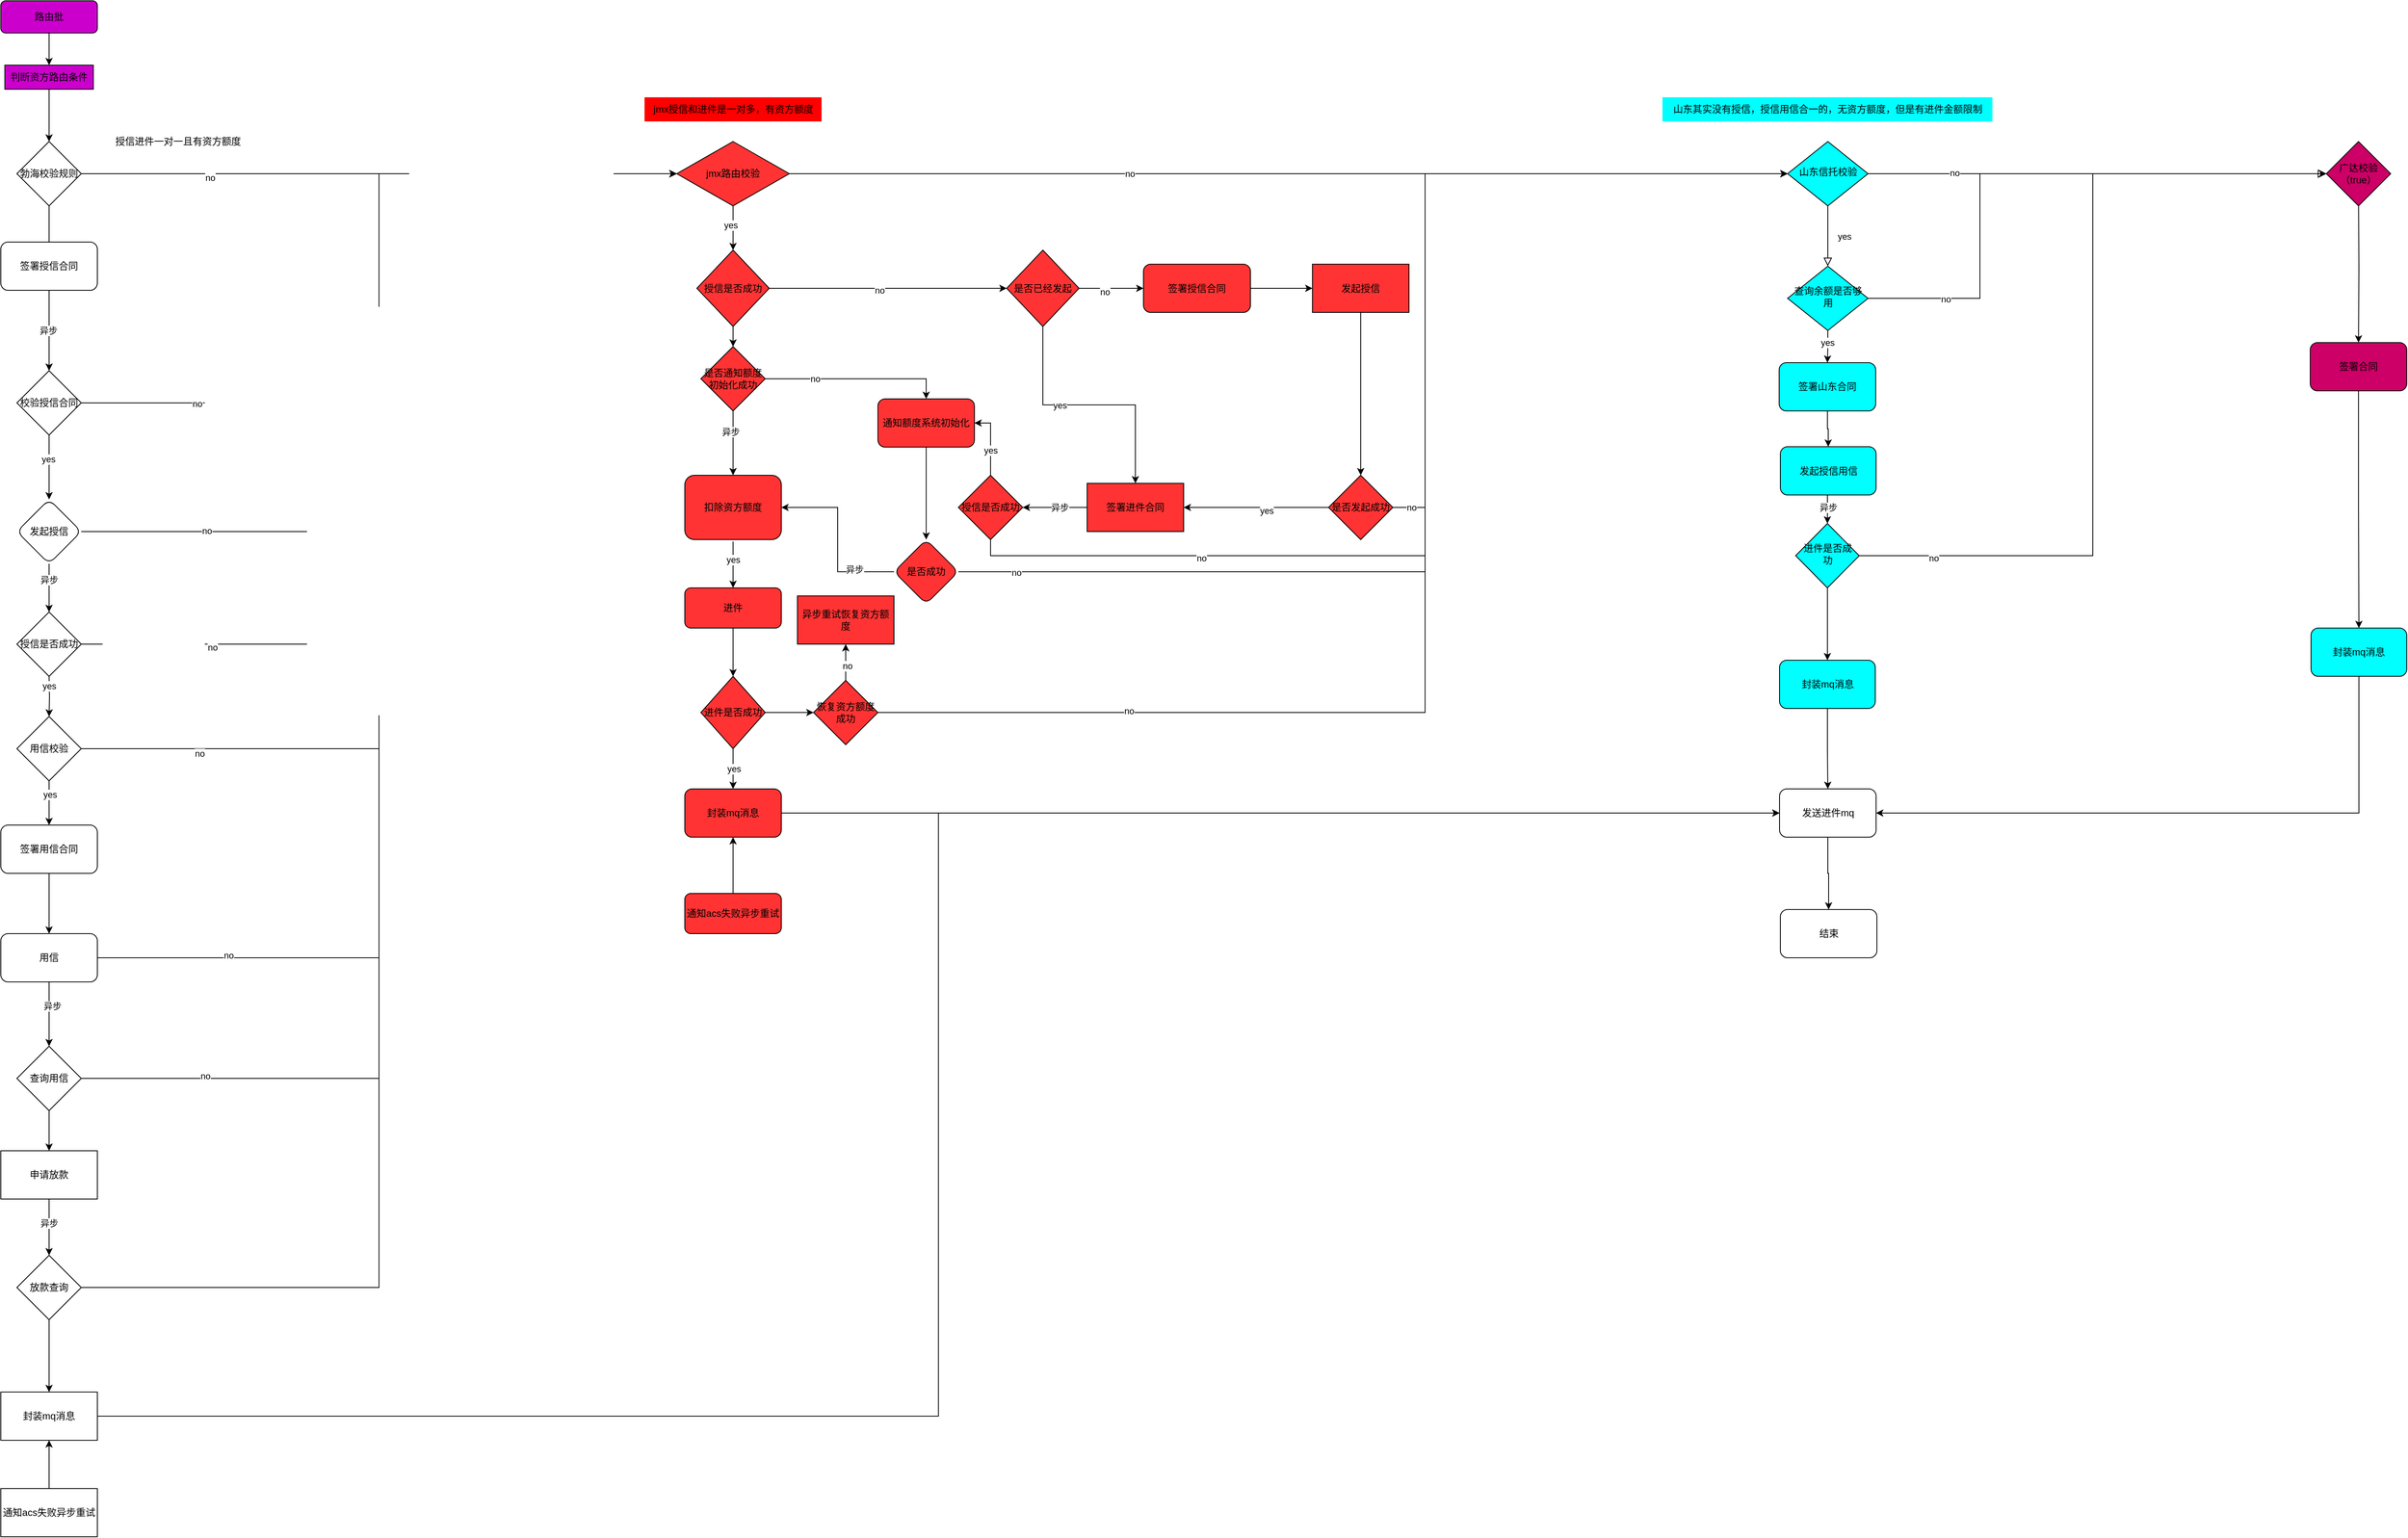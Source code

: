 <mxfile version="21.0.8" type="github">
  <diagram id="C5RBs43oDa-KdzZeNtuy" name="Page-1">
    <mxGraphModel dx="3212" dy="1540" grid="1" gridSize="10" guides="1" tooltips="1" connect="1" arrows="1" fold="1" page="1" pageScale="1" pageWidth="827" pageHeight="1169" math="0" shadow="0">
      <root>
        <mxCell id="WIyWlLk6GJQsqaUBKTNV-0" />
        <mxCell id="WIyWlLk6GJQsqaUBKTNV-1" parent="WIyWlLk6GJQsqaUBKTNV-0" />
        <mxCell id="Cl9uFhlnmRY3DiOQatS9-11" value="" style="edgeStyle=orthogonalEdgeStyle;rounded=0;orthogonalLoop=1;jettySize=auto;html=1;fillColor=#CC00CC;" edge="1" parent="WIyWlLk6GJQsqaUBKTNV-1" source="WIyWlLk6GJQsqaUBKTNV-3" target="Cl9uFhlnmRY3DiOQatS9-7">
          <mxGeometry relative="1" as="geometry" />
        </mxCell>
        <mxCell id="WIyWlLk6GJQsqaUBKTNV-3" value="路由批" style="rounded=1;whiteSpace=wrap;html=1;fontSize=12;glass=0;strokeWidth=1;shadow=0;fillColor=#CC00CC;" parent="WIyWlLk6GJQsqaUBKTNV-1" vertex="1">
          <mxGeometry x="-690" y="30" width="120" height="40" as="geometry" />
        </mxCell>
        <mxCell id="WIyWlLk6GJQsqaUBKTNV-4" value="yes" style="rounded=0;html=1;jettySize=auto;orthogonalLoop=1;fontSize=11;endArrow=block;endFill=0;endSize=8;strokeWidth=1;shadow=0;labelBackgroundColor=none;edgeStyle=orthogonalEdgeStyle;fillColor=#00FFFF;" parent="WIyWlLk6GJQsqaUBKTNV-1" source="WIyWlLk6GJQsqaUBKTNV-6" target="WIyWlLk6GJQsqaUBKTNV-10" edge="1">
          <mxGeometry y="20" relative="1" as="geometry">
            <mxPoint as="offset" />
          </mxGeometry>
        </mxCell>
        <mxCell id="WIyWlLk6GJQsqaUBKTNV-5" value="" style="edgeStyle=orthogonalEdgeStyle;rounded=0;html=1;jettySize=auto;orthogonalLoop=1;fontSize=11;endArrow=block;endFill=0;endSize=8;strokeWidth=1;shadow=0;labelBackgroundColor=none;entryX=0;entryY=0.5;entryDx=0;entryDy=0;" parent="WIyWlLk6GJQsqaUBKTNV-1" source="WIyWlLk6GJQsqaUBKTNV-6" target="Cl9uFhlnmRY3DiOQatS9-88" edge="1">
          <mxGeometry x="0.004" y="10" relative="1" as="geometry">
            <mxPoint as="offset" />
            <mxPoint x="1899.5" y="245" as="targetPoint" />
          </mxGeometry>
        </mxCell>
        <mxCell id="Cl9uFhlnmRY3DiOQatS9-93" value="no" style="edgeLabel;html=1;align=center;verticalAlign=middle;resizable=0;points=[];fillColor=#00FFFF;" vertex="1" connectable="0" parent="WIyWlLk6GJQsqaUBKTNV-5">
          <mxGeometry x="-0.623" y="2" relative="1" as="geometry">
            <mxPoint y="1" as="offset" />
          </mxGeometry>
        </mxCell>
        <mxCell id="WIyWlLk6GJQsqaUBKTNV-6" value="山东信托校验" style="rhombus;whiteSpace=wrap;html=1;shadow=0;fontFamily=Helvetica;fontSize=12;align=center;strokeWidth=1;spacing=6;spacingTop=-4;fillColor=#00FFFF;" parent="WIyWlLk6GJQsqaUBKTNV-1" vertex="1">
          <mxGeometry x="1530.5" y="205" width="100" height="80" as="geometry" />
        </mxCell>
        <mxCell id="Cl9uFhlnmRY3DiOQatS9-2" value="" style="edgeStyle=orthogonalEdgeStyle;rounded=0;orthogonalLoop=1;jettySize=auto;html=1;fillColor=#CC0066;" edge="1" parent="WIyWlLk6GJQsqaUBKTNV-1" target="Cl9uFhlnmRY3DiOQatS9-1">
          <mxGeometry relative="1" as="geometry">
            <mxPoint x="2240" y="270" as="sourcePoint" />
          </mxGeometry>
        </mxCell>
        <mxCell id="Cl9uFhlnmRY3DiOQatS9-44" value="" style="edgeStyle=orthogonalEdgeStyle;rounded=0;orthogonalLoop=1;jettySize=auto;html=1;entryX=0.5;entryY=0;entryDx=0;entryDy=0;fillColor=#00FFFF;" edge="1" parent="WIyWlLk6GJQsqaUBKTNV-1" source="WIyWlLk6GJQsqaUBKTNV-10" target="Cl9uFhlnmRY3DiOQatS9-94">
          <mxGeometry relative="1" as="geometry">
            <mxPoint x="1580.5" y="470" as="targetPoint" />
          </mxGeometry>
        </mxCell>
        <mxCell id="Cl9uFhlnmRY3DiOQatS9-45" value="yes" style="edgeLabel;html=1;align=center;verticalAlign=middle;resizable=0;points=[];fillColor=#00FFFF;" vertex="1" connectable="0" parent="Cl9uFhlnmRY3DiOQatS9-44">
          <mxGeometry x="-0.25" y="-1" relative="1" as="geometry">
            <mxPoint as="offset" />
          </mxGeometry>
        </mxCell>
        <mxCell id="Cl9uFhlnmRY3DiOQatS9-89" style="edgeStyle=orthogonalEdgeStyle;rounded=0;orthogonalLoop=1;jettySize=auto;html=1;exitX=1;exitY=0.5;exitDx=0;exitDy=0;entryX=0;entryY=0.5;entryDx=0;entryDy=0;" edge="1" parent="WIyWlLk6GJQsqaUBKTNV-1" source="WIyWlLk6GJQsqaUBKTNV-10" target="Cl9uFhlnmRY3DiOQatS9-88">
          <mxGeometry relative="1" as="geometry">
            <Array as="points">
              <mxPoint x="1769.5" y="400" />
              <mxPoint x="1769.5" y="245" />
            </Array>
          </mxGeometry>
        </mxCell>
        <mxCell id="Cl9uFhlnmRY3DiOQatS9-90" value="no" style="edgeLabel;html=1;align=center;verticalAlign=middle;resizable=0;points=[];fillColor=#00FFFF;" vertex="1" connectable="0" parent="Cl9uFhlnmRY3DiOQatS9-89">
          <mxGeometry x="-0.737" relative="1" as="geometry">
            <mxPoint x="1" y="1" as="offset" />
          </mxGeometry>
        </mxCell>
        <mxCell id="WIyWlLk6GJQsqaUBKTNV-10" value="查询余额是否够用" style="rhombus;whiteSpace=wrap;html=1;shadow=0;fontFamily=Helvetica;fontSize=12;align=center;strokeWidth=1;spacing=6;spacingTop=-4;fillColor=#00FFFF;" parent="WIyWlLk6GJQsqaUBKTNV-1" vertex="1">
          <mxGeometry x="1530.5" y="360" width="100" height="80" as="geometry" />
        </mxCell>
        <mxCell id="Cl9uFhlnmRY3DiOQatS9-161" style="edgeStyle=orthogonalEdgeStyle;rounded=0;orthogonalLoop=1;jettySize=auto;html=1;exitX=0.5;exitY=1;exitDx=0;exitDy=0;entryX=0.5;entryY=0;entryDx=0;entryDy=0;" edge="1" parent="WIyWlLk6GJQsqaUBKTNV-1" source="Cl9uFhlnmRY3DiOQatS9-1" target="Cl9uFhlnmRY3DiOQatS9-229">
          <mxGeometry relative="1" as="geometry">
            <mxPoint x="2240" y="810" as="targetPoint" />
          </mxGeometry>
        </mxCell>
        <mxCell id="Cl9uFhlnmRY3DiOQatS9-1" value="签署合同" style="whiteSpace=wrap;html=1;rounded=1;glass=0;strokeWidth=1;shadow=0;fillColor=#CC0066;" vertex="1" parent="WIyWlLk6GJQsqaUBKTNV-1">
          <mxGeometry x="2180" y="455" width="120" height="60" as="geometry" />
        </mxCell>
        <mxCell id="Cl9uFhlnmRY3DiOQatS9-87" value="" style="edgeStyle=orthogonalEdgeStyle;rounded=0;orthogonalLoop=1;jettySize=auto;html=1;" edge="1" parent="WIyWlLk6GJQsqaUBKTNV-1" source="Cl9uFhlnmRY3DiOQatS9-3" target="Cl9uFhlnmRY3DiOQatS9-86">
          <mxGeometry relative="1" as="geometry" />
        </mxCell>
        <mxCell id="Cl9uFhlnmRY3DiOQatS9-3" value="发送进件mq" style="whiteSpace=wrap;html=1;rounded=1;glass=0;strokeWidth=1;shadow=0;" vertex="1" parent="WIyWlLk6GJQsqaUBKTNV-1">
          <mxGeometry x="1520.5" y="1010" width="120" height="60" as="geometry" />
        </mxCell>
        <mxCell id="Cl9uFhlnmRY3DiOQatS9-164" style="edgeStyle=orthogonalEdgeStyle;rounded=0;orthogonalLoop=1;jettySize=auto;html=1;exitX=0.5;exitY=1;exitDx=0;exitDy=0;" edge="1" parent="WIyWlLk6GJQsqaUBKTNV-1" source="Cl9uFhlnmRY3DiOQatS9-7" target="Cl9uFhlnmRY3DiOQatS9-165">
          <mxGeometry relative="1" as="geometry">
            <mxPoint x="-629.947" y="210" as="targetPoint" />
          </mxGeometry>
        </mxCell>
        <mxCell id="Cl9uFhlnmRY3DiOQatS9-7" value="判断资方路由条件" style="rounded=0;whiteSpace=wrap;html=1;fillColor=#CC00CC;" vertex="1" parent="WIyWlLk6GJQsqaUBKTNV-1">
          <mxGeometry x="-685" y="110" width="110" height="30" as="geometry" />
        </mxCell>
        <mxCell id="Cl9uFhlnmRY3DiOQatS9-15" value="" style="edgeStyle=orthogonalEdgeStyle;rounded=0;orthogonalLoop=1;jettySize=auto;html=1;entryX=0.5;entryY=0;entryDx=0;entryDy=0;fillColor=#FF3333;" edge="1" parent="WIyWlLk6GJQsqaUBKTNV-1" source="Cl9uFhlnmRY3DiOQatS9-12" target="Cl9uFhlnmRY3DiOQatS9-14">
          <mxGeometry relative="1" as="geometry">
            <mxPoint x="220" y="340" as="targetPoint" />
          </mxGeometry>
        </mxCell>
        <mxCell id="Cl9uFhlnmRY3DiOQatS9-16" value="yes" style="edgeLabel;html=1;align=center;verticalAlign=middle;resizable=0;points=[];fillColor=#FF3333;" vertex="1" connectable="0" parent="Cl9uFhlnmRY3DiOQatS9-15">
          <mxGeometry x="-0.15" y="-3" relative="1" as="geometry">
            <mxPoint as="offset" />
          </mxGeometry>
        </mxCell>
        <mxCell id="Cl9uFhlnmRY3DiOQatS9-38" style="edgeStyle=orthogonalEdgeStyle;rounded=0;orthogonalLoop=1;jettySize=auto;html=1;exitX=1;exitY=0.5;exitDx=0;exitDy=0;entryX=0;entryY=0.5;entryDx=0;entryDy=0;" edge="1" parent="WIyWlLk6GJQsqaUBKTNV-1" source="Cl9uFhlnmRY3DiOQatS9-12" target="WIyWlLk6GJQsqaUBKTNV-6">
          <mxGeometry relative="1" as="geometry" />
        </mxCell>
        <mxCell id="Cl9uFhlnmRY3DiOQatS9-39" value="no" style="edgeLabel;html=1;align=center;verticalAlign=middle;resizable=0;points=[];fillColor=#FF3333;" vertex="1" connectable="0" parent="Cl9uFhlnmRY3DiOQatS9-38">
          <mxGeometry x="-0.318" y="1" relative="1" as="geometry">
            <mxPoint y="1" as="offset" />
          </mxGeometry>
        </mxCell>
        <mxCell id="Cl9uFhlnmRY3DiOQatS9-12" value="jmx路由校验" style="rhombus;whiteSpace=wrap;html=1;rounded=0;fillColor=#FF3333;" vertex="1" parent="WIyWlLk6GJQsqaUBKTNV-1">
          <mxGeometry x="150" y="205" width="140" height="80" as="geometry" />
        </mxCell>
        <mxCell id="Cl9uFhlnmRY3DiOQatS9-22" value="" style="edgeStyle=orthogonalEdgeStyle;rounded=0;orthogonalLoop=1;jettySize=auto;html=1;fillColor=#FF3333;" edge="1" parent="WIyWlLk6GJQsqaUBKTNV-1" source="Cl9uFhlnmRY3DiOQatS9-14" target="Cl9uFhlnmRY3DiOQatS9-21">
          <mxGeometry relative="1" as="geometry" />
        </mxCell>
        <mxCell id="Cl9uFhlnmRY3DiOQatS9-23" value="no" style="edgeLabel;html=1;align=center;verticalAlign=middle;resizable=0;points=[];fillColor=#FF3333;" vertex="1" connectable="0" parent="Cl9uFhlnmRY3DiOQatS9-22">
          <mxGeometry x="-0.075" y="-2" relative="1" as="geometry">
            <mxPoint as="offset" />
          </mxGeometry>
        </mxCell>
        <mxCell id="Cl9uFhlnmRY3DiOQatS9-133" value="" style="edgeStyle=orthogonalEdgeStyle;rounded=0;orthogonalLoop=1;jettySize=auto;html=1;fillColor=#FF3333;" edge="1" parent="WIyWlLk6GJQsqaUBKTNV-1" source="Cl9uFhlnmRY3DiOQatS9-14" target="Cl9uFhlnmRY3DiOQatS9-132">
          <mxGeometry relative="1" as="geometry" />
        </mxCell>
        <mxCell id="Cl9uFhlnmRY3DiOQatS9-14" value="授信是否成功" style="rhombus;whiteSpace=wrap;html=1;rounded=0;fillColor=#FF3333;" vertex="1" parent="WIyWlLk6GJQsqaUBKTNV-1">
          <mxGeometry x="175" y="340" width="90" height="95" as="geometry" />
        </mxCell>
        <mxCell id="Cl9uFhlnmRY3DiOQatS9-31" value="" style="edgeStyle=orthogonalEdgeStyle;rounded=0;orthogonalLoop=1;jettySize=auto;html=1;fillColor=#FF3333;" edge="1" parent="WIyWlLk6GJQsqaUBKTNV-1">
          <mxGeometry relative="1" as="geometry">
            <mxPoint x="220" y="702.5" as="sourcePoint" />
            <mxPoint x="220" y="760" as="targetPoint" />
          </mxGeometry>
        </mxCell>
        <mxCell id="Cl9uFhlnmRY3DiOQatS9-98" value="yes" style="edgeLabel;html=1;align=center;verticalAlign=middle;resizable=0;points=[];fillColor=#FF3333;" vertex="1" connectable="0" parent="Cl9uFhlnmRY3DiOQatS9-31">
          <mxGeometry x="-0.252" relative="1" as="geometry">
            <mxPoint y="1" as="offset" />
          </mxGeometry>
        </mxCell>
        <mxCell id="Cl9uFhlnmRY3DiOQatS9-52" value="" style="edgeStyle=orthogonalEdgeStyle;rounded=0;orthogonalLoop=1;jettySize=auto;html=1;fillColor=#FF3333;" edge="1" parent="WIyWlLk6GJQsqaUBKTNV-1" source="Cl9uFhlnmRY3DiOQatS9-21" target="Cl9uFhlnmRY3DiOQatS9-153">
          <mxGeometry relative="1" as="geometry">
            <mxPoint x="780" y="388" as="targetPoint" />
          </mxGeometry>
        </mxCell>
        <mxCell id="Cl9uFhlnmRY3DiOQatS9-73" value="no" style="edgeLabel;html=1;align=center;verticalAlign=middle;resizable=0;points=[];fillColor=#FF3333;" vertex="1" connectable="0" parent="Cl9uFhlnmRY3DiOQatS9-52">
          <mxGeometry x="-0.235" y="-4" relative="1" as="geometry">
            <mxPoint x="1" as="offset" />
          </mxGeometry>
        </mxCell>
        <mxCell id="Cl9uFhlnmRY3DiOQatS9-147" style="edgeStyle=orthogonalEdgeStyle;rounded=0;orthogonalLoop=1;jettySize=auto;html=1;exitX=0.5;exitY=1;exitDx=0;exitDy=0;entryX=0.5;entryY=0;entryDx=0;entryDy=0;fillColor=#FF3333;" edge="1" parent="WIyWlLk6GJQsqaUBKTNV-1" source="Cl9uFhlnmRY3DiOQatS9-21" target="Cl9uFhlnmRY3DiOQatS9-66">
          <mxGeometry relative="1" as="geometry">
            <mxPoint x="720.353" y="620" as="targetPoint" />
          </mxGeometry>
        </mxCell>
        <mxCell id="Cl9uFhlnmRY3DiOQatS9-148" value="yes" style="edgeLabel;html=1;align=center;verticalAlign=middle;resizable=0;points=[];fillColor=#FF3333;" vertex="1" connectable="0" parent="Cl9uFhlnmRY3DiOQatS9-147">
          <mxGeometry x="-0.24" relative="1" as="geometry">
            <mxPoint as="offset" />
          </mxGeometry>
        </mxCell>
        <mxCell id="Cl9uFhlnmRY3DiOQatS9-21" value="是否已经发起" style="rhombus;whiteSpace=wrap;html=1;rounded=0;fillColor=#FF3333;" vertex="1" parent="WIyWlLk6GJQsqaUBKTNV-1">
          <mxGeometry x="560" y="340" width="90" height="95" as="geometry" />
        </mxCell>
        <mxCell id="Cl9uFhlnmRY3DiOQatS9-35" value="" style="edgeStyle=orthogonalEdgeStyle;rounded=0;orthogonalLoop=1;jettySize=auto;html=1;exitX=0.5;exitY=1;exitDx=0;exitDy=0;" edge="1" parent="WIyWlLk6GJQsqaUBKTNV-1" source="Cl9uFhlnmRY3DiOQatS9-30" target="Cl9uFhlnmRY3DiOQatS9-222">
          <mxGeometry relative="1" as="geometry">
            <mxPoint x="220" y="1060" as="targetPoint" />
            <Array as="points">
              <mxPoint x="220" y="1040" />
            </Array>
          </mxGeometry>
        </mxCell>
        <mxCell id="Cl9uFhlnmRY3DiOQatS9-36" value="yes" style="edgeLabel;html=1;align=center;verticalAlign=middle;resizable=0;points=[];fillColor=#FF3333;" vertex="1" connectable="0" parent="Cl9uFhlnmRY3DiOQatS9-35">
          <mxGeometry x="-0.025" y="1" relative="1" as="geometry">
            <mxPoint as="offset" />
          </mxGeometry>
        </mxCell>
        <mxCell id="Cl9uFhlnmRY3DiOQatS9-41" value="" style="edgeStyle=orthogonalEdgeStyle;rounded=0;orthogonalLoop=1;jettySize=auto;html=1;entryX=0;entryY=0.5;entryDx=0;entryDy=0;exitX=1;exitY=0.5;exitDx=0;exitDy=0;" edge="1" parent="WIyWlLk6GJQsqaUBKTNV-1" source="Cl9uFhlnmRY3DiOQatS9-103" target="WIyWlLk6GJQsqaUBKTNV-6">
          <mxGeometry relative="1" as="geometry">
            <mxPoint x="630" y="920" as="sourcePoint" />
            <mxPoint x="630" y="480" as="targetPoint" />
            <Array as="points">
              <mxPoint x="1080" y="915" />
              <mxPoint x="1080" y="245" />
            </Array>
          </mxGeometry>
        </mxCell>
        <mxCell id="Cl9uFhlnmRY3DiOQatS9-179" value="no" style="edgeLabel;html=1;align=center;verticalAlign=middle;resizable=0;points=[];" vertex="1" connectable="0" parent="Cl9uFhlnmRY3DiOQatS9-41">
          <mxGeometry x="-0.654" y="2" relative="1" as="geometry">
            <mxPoint as="offset" />
          </mxGeometry>
        </mxCell>
        <mxCell id="Cl9uFhlnmRY3DiOQatS9-102" value="" style="edgeStyle=orthogonalEdgeStyle;rounded=0;orthogonalLoop=1;jettySize=auto;html=1;entryX=0;entryY=0.5;entryDx=0;entryDy=0;fillColor=#FF3333;" edge="1" parent="WIyWlLk6GJQsqaUBKTNV-1" source="Cl9uFhlnmRY3DiOQatS9-30" target="Cl9uFhlnmRY3DiOQatS9-103">
          <mxGeometry relative="1" as="geometry">
            <mxPoint x="320" y="915" as="targetPoint" />
          </mxGeometry>
        </mxCell>
        <mxCell id="Cl9uFhlnmRY3DiOQatS9-30" value="进件是否成功" style="rhombus;whiteSpace=wrap;html=1;rounded=0;fillColor=#FF3333;" vertex="1" parent="WIyWlLk6GJQsqaUBKTNV-1">
          <mxGeometry x="180" y="870" width="80" height="90" as="geometry" />
        </mxCell>
        <mxCell id="Cl9uFhlnmRY3DiOQatS9-33" value="扣除资方额度" style="rounded=1;whiteSpace=wrap;html=1;fillColor=#FF3333;" vertex="1" parent="WIyWlLk6GJQsqaUBKTNV-1">
          <mxGeometry x="160" y="620" width="120" height="80" as="geometry" />
        </mxCell>
        <mxCell id="Cl9uFhlnmRY3DiOQatS9-47" value="" style="edgeStyle=orthogonalEdgeStyle;rounded=0;orthogonalLoop=1;jettySize=auto;html=1;fillColor=#00FFFF;" edge="1" parent="WIyWlLk6GJQsqaUBKTNV-1" target="Cl9uFhlnmRY3DiOQatS9-46">
          <mxGeometry relative="1" as="geometry">
            <mxPoint x="1580.5" y="600" as="sourcePoint" />
          </mxGeometry>
        </mxCell>
        <mxCell id="Cl9uFhlnmRY3DiOQatS9-48" value="异步" style="edgeLabel;html=1;align=center;verticalAlign=middle;resizable=0;points=[];fillColor=#00FFFF;" vertex="1" connectable="0" parent="Cl9uFhlnmRY3DiOQatS9-47">
          <mxGeometry x="-0.537" relative="1" as="geometry">
            <mxPoint y="41" as="offset" />
          </mxGeometry>
        </mxCell>
        <mxCell id="Cl9uFhlnmRY3DiOQatS9-91" style="edgeStyle=orthogonalEdgeStyle;rounded=0;orthogonalLoop=1;jettySize=auto;html=1;exitX=1;exitY=0.5;exitDx=0;exitDy=0;entryX=0;entryY=0.5;entryDx=0;entryDy=0;" edge="1" parent="WIyWlLk6GJQsqaUBKTNV-1" source="Cl9uFhlnmRY3DiOQatS9-46" target="Cl9uFhlnmRY3DiOQatS9-88">
          <mxGeometry relative="1" as="geometry" />
        </mxCell>
        <mxCell id="Cl9uFhlnmRY3DiOQatS9-92" value="no" style="edgeLabel;html=1;align=center;verticalAlign=middle;resizable=0;points=[];fillColor=#00FFFF;" vertex="1" connectable="0" parent="Cl9uFhlnmRY3DiOQatS9-91">
          <mxGeometry x="-0.828" y="-2" relative="1" as="geometry">
            <mxPoint x="1" y="1" as="offset" />
          </mxGeometry>
        </mxCell>
        <mxCell id="Cl9uFhlnmRY3DiOQatS9-227" style="edgeStyle=orthogonalEdgeStyle;rounded=0;orthogonalLoop=1;jettySize=auto;html=1;exitX=0.5;exitY=1;exitDx=0;exitDy=0;entryX=0.5;entryY=0;entryDx=0;entryDy=0;" edge="1" parent="WIyWlLk6GJQsqaUBKTNV-1" source="Cl9uFhlnmRY3DiOQatS9-46" target="Cl9uFhlnmRY3DiOQatS9-225">
          <mxGeometry relative="1" as="geometry" />
        </mxCell>
        <mxCell id="Cl9uFhlnmRY3DiOQatS9-46" value="进件是否成功" style="rhombus;whiteSpace=wrap;html=1;shadow=0;strokeWidth=1;spacing=6;spacingTop=-4;fillColor=#00FFFF;" vertex="1" parent="WIyWlLk6GJQsqaUBKTNV-1">
          <mxGeometry x="1540.5" y="680" width="79" height="80" as="geometry" />
        </mxCell>
        <mxCell id="Cl9uFhlnmRY3DiOQatS9-49" value="发起授信用信" style="rounded=1;whiteSpace=wrap;html=1;fillColor=#00FFFF;" vertex="1" parent="WIyWlLk6GJQsqaUBKTNV-1">
          <mxGeometry x="1521.5" y="584.5" width="119" height="60" as="geometry" />
        </mxCell>
        <mxCell id="Cl9uFhlnmRY3DiOQatS9-54" value="" style="edgeStyle=orthogonalEdgeStyle;rounded=0;orthogonalLoop=1;jettySize=auto;html=1;entryX=0.5;entryY=0;entryDx=0;entryDy=0;fillColor=#FF3333;" edge="1" parent="WIyWlLk6GJQsqaUBKTNV-1" source="Cl9uFhlnmRY3DiOQatS9-51" target="Cl9uFhlnmRY3DiOQatS9-53">
          <mxGeometry relative="1" as="geometry">
            <mxPoint x="940" y="500" as="targetPoint" />
          </mxGeometry>
        </mxCell>
        <mxCell id="Cl9uFhlnmRY3DiOQatS9-51" value="发起授信" style="whiteSpace=wrap;html=1;rounded=0;fillColor=#FF3333;" vertex="1" parent="WIyWlLk6GJQsqaUBKTNV-1">
          <mxGeometry x="940" y="357.5" width="120" height="60" as="geometry" />
        </mxCell>
        <mxCell id="Cl9uFhlnmRY3DiOQatS9-60" value="" style="edgeStyle=orthogonalEdgeStyle;rounded=0;orthogonalLoop=1;jettySize=auto;html=1;entryX=0;entryY=0.5;entryDx=0;entryDy=0;exitX=1;exitY=0.5;exitDx=0;exitDy=0;" edge="1" parent="WIyWlLk6GJQsqaUBKTNV-1" source="Cl9uFhlnmRY3DiOQatS9-53" target="WIyWlLk6GJQsqaUBKTNV-6">
          <mxGeometry relative="1" as="geometry">
            <mxPoint x="680" y="627.5" as="targetPoint" />
            <Array as="points">
              <mxPoint x="1080" y="660" />
              <mxPoint x="1080" y="245" />
            </Array>
          </mxGeometry>
        </mxCell>
        <mxCell id="Cl9uFhlnmRY3DiOQatS9-181" value="no" style="edgeLabel;html=1;align=center;verticalAlign=middle;resizable=0;points=[];" vertex="1" connectable="0" parent="Cl9uFhlnmRY3DiOQatS9-60">
          <mxGeometry x="-0.95" relative="1" as="geometry">
            <mxPoint as="offset" />
          </mxGeometry>
        </mxCell>
        <mxCell id="Cl9uFhlnmRY3DiOQatS9-53" value="是否发起成功" style="rhombus;whiteSpace=wrap;html=1;rounded=0;fillColor=#FF3333;" vertex="1" parent="WIyWlLk6GJQsqaUBKTNV-1">
          <mxGeometry x="960" y="620" width="80" height="80" as="geometry" />
        </mxCell>
        <mxCell id="Cl9uFhlnmRY3DiOQatS9-70" value="" style="edgeStyle=orthogonalEdgeStyle;rounded=0;orthogonalLoop=1;jettySize=auto;html=1;entryX=1;entryY=0.5;entryDx=0;entryDy=0;fillColor=#FF3333;" edge="1" parent="WIyWlLk6GJQsqaUBKTNV-1" source="Cl9uFhlnmRY3DiOQatS9-66" target="Cl9uFhlnmRY3DiOQatS9-114">
          <mxGeometry relative="1" as="geometry">
            <mxPoint x="430" y="660" as="targetPoint" />
          </mxGeometry>
        </mxCell>
        <mxCell id="Cl9uFhlnmRY3DiOQatS9-71" value="异步" style="edgeLabel;html=1;align=center;verticalAlign=middle;resizable=0;points=[];fillColor=#FF3333;" vertex="1" connectable="0" parent="Cl9uFhlnmRY3DiOQatS9-70">
          <mxGeometry x="-0.137" relative="1" as="geometry">
            <mxPoint as="offset" />
          </mxGeometry>
        </mxCell>
        <mxCell id="Cl9uFhlnmRY3DiOQatS9-66" value="签署进件合同" style="whiteSpace=wrap;html=1;rounded=0;fillColor=#FF3333;" vertex="1" parent="WIyWlLk6GJQsqaUBKTNV-1">
          <mxGeometry x="660" y="630" width="120" height="60" as="geometry" />
        </mxCell>
        <mxCell id="Cl9uFhlnmRY3DiOQatS9-86" value="结束" style="whiteSpace=wrap;html=1;rounded=1;glass=0;strokeWidth=1;shadow=0;" vertex="1" parent="WIyWlLk6GJQsqaUBKTNV-1">
          <mxGeometry x="1521.5" y="1160" width="120" height="60" as="geometry" />
        </mxCell>
        <mxCell id="Cl9uFhlnmRY3DiOQatS9-88" value="广达校验（true）" style="rhombus;whiteSpace=wrap;html=1;fillColor=#CC0066;" vertex="1" parent="WIyWlLk6GJQsqaUBKTNV-1">
          <mxGeometry x="2200" y="205" width="80" height="80" as="geometry" />
        </mxCell>
        <mxCell id="Cl9uFhlnmRY3DiOQatS9-96" style="edgeStyle=orthogonalEdgeStyle;rounded=0;orthogonalLoop=1;jettySize=auto;html=1;exitX=0.5;exitY=1;exitDx=0;exitDy=0;entryX=0.5;entryY=0;entryDx=0;entryDy=0;fillColor=#00FFFF;" edge="1" parent="WIyWlLk6GJQsqaUBKTNV-1" source="Cl9uFhlnmRY3DiOQatS9-94" target="Cl9uFhlnmRY3DiOQatS9-49">
          <mxGeometry relative="1" as="geometry" />
        </mxCell>
        <mxCell id="Cl9uFhlnmRY3DiOQatS9-94" value="签署山东合同" style="rounded=1;whiteSpace=wrap;html=1;fillColor=#00FFFF;" vertex="1" parent="WIyWlLk6GJQsqaUBKTNV-1">
          <mxGeometry x="1520" y="480" width="120" height="60" as="geometry" />
        </mxCell>
        <mxCell id="Cl9uFhlnmRY3DiOQatS9-100" style="edgeStyle=orthogonalEdgeStyle;rounded=0;orthogonalLoop=1;jettySize=auto;html=1;exitX=0.5;exitY=1;exitDx=0;exitDy=0;entryX=0.5;entryY=0;entryDx=0;entryDy=0;fillColor=#FF3333;" edge="1" parent="WIyWlLk6GJQsqaUBKTNV-1" source="Cl9uFhlnmRY3DiOQatS9-99" target="Cl9uFhlnmRY3DiOQatS9-30">
          <mxGeometry relative="1" as="geometry">
            <mxPoint x="210" y="860" as="targetPoint" />
          </mxGeometry>
        </mxCell>
        <mxCell id="Cl9uFhlnmRY3DiOQatS9-99" value="进件" style="rounded=1;whiteSpace=wrap;html=1;fillColor=#FF3333;" vertex="1" parent="WIyWlLk6GJQsqaUBKTNV-1">
          <mxGeometry x="160" y="760" width="120" height="50" as="geometry" />
        </mxCell>
        <mxCell id="Cl9uFhlnmRY3DiOQatS9-106" value="" style="edgeStyle=orthogonalEdgeStyle;rounded=0;orthogonalLoop=1;jettySize=auto;html=1;fillColor=#FF3333;" edge="1" parent="WIyWlLk6GJQsqaUBKTNV-1" source="Cl9uFhlnmRY3DiOQatS9-103" target="Cl9uFhlnmRY3DiOQatS9-105">
          <mxGeometry relative="1" as="geometry" />
        </mxCell>
        <mxCell id="Cl9uFhlnmRY3DiOQatS9-107" value="no" style="edgeLabel;html=1;align=center;verticalAlign=middle;resizable=0;points=[];fillColor=#FF3333;" vertex="1" connectable="0" parent="Cl9uFhlnmRY3DiOQatS9-106">
          <mxGeometry x="-0.2" y="-1" relative="1" as="geometry">
            <mxPoint x="1" as="offset" />
          </mxGeometry>
        </mxCell>
        <mxCell id="Cl9uFhlnmRY3DiOQatS9-103" value="恢复资方额度成功" style="rhombus;whiteSpace=wrap;html=1;rounded=0;fillColor=#FF3333;" vertex="1" parent="WIyWlLk6GJQsqaUBKTNV-1">
          <mxGeometry x="320" y="875" width="80" height="80" as="geometry" />
        </mxCell>
        <mxCell id="Cl9uFhlnmRY3DiOQatS9-105" value="异步重试恢复资方额度" style="whiteSpace=wrap;html=1;rounded=0;fillColor=#FF3333;" vertex="1" parent="WIyWlLk6GJQsqaUBKTNV-1">
          <mxGeometry x="300" y="770" width="120" height="60" as="geometry" />
        </mxCell>
        <mxCell id="Cl9uFhlnmRY3DiOQatS9-110" value="" style="edgeStyle=orthogonalEdgeStyle;rounded=0;orthogonalLoop=1;jettySize=auto;html=1;entryX=1;entryY=0.5;entryDx=0;entryDy=0;fillColor=#FF3333;" edge="1" parent="WIyWlLk6GJQsqaUBKTNV-1" source="Cl9uFhlnmRY3DiOQatS9-53" target="Cl9uFhlnmRY3DiOQatS9-66">
          <mxGeometry relative="1" as="geometry">
            <mxPoint x="670" y="660" as="sourcePoint" />
            <mxPoint x="550" y="660" as="targetPoint" />
          </mxGeometry>
        </mxCell>
        <mxCell id="Cl9uFhlnmRY3DiOQatS9-111" value="yes" style="edgeLabel;html=1;align=center;verticalAlign=middle;resizable=0;points=[];fillColor=#FF3333;" vertex="1" connectable="0" parent="Cl9uFhlnmRY3DiOQatS9-110">
          <mxGeometry x="-0.139" y="4" relative="1" as="geometry">
            <mxPoint as="offset" />
          </mxGeometry>
        </mxCell>
        <mxCell id="Cl9uFhlnmRY3DiOQatS9-116" style="edgeStyle=orthogonalEdgeStyle;rounded=0;orthogonalLoop=1;jettySize=auto;html=1;entryX=0;entryY=0.5;entryDx=0;entryDy=0;exitX=0.5;exitY=1;exitDx=0;exitDy=0;" edge="1" parent="WIyWlLk6GJQsqaUBKTNV-1" source="Cl9uFhlnmRY3DiOQatS9-114" target="WIyWlLk6GJQsqaUBKTNV-6">
          <mxGeometry relative="1" as="geometry">
            <mxPoint x="1050" y="430" as="targetPoint" />
            <mxPoint x="600.353" y="690" as="sourcePoint" />
            <Array as="points">
              <mxPoint x="540" y="720" />
              <mxPoint x="1080" y="720" />
              <mxPoint x="1080" y="245" />
            </Array>
          </mxGeometry>
        </mxCell>
        <mxCell id="Cl9uFhlnmRY3DiOQatS9-117" value="no" style="edgeLabel;html=1;align=center;verticalAlign=middle;resizable=0;points=[];fillColor=#FF3333;" vertex="1" connectable="0" parent="Cl9uFhlnmRY3DiOQatS9-116">
          <mxGeometry x="-0.621" y="-2" relative="1" as="geometry">
            <mxPoint y="1" as="offset" />
          </mxGeometry>
        </mxCell>
        <mxCell id="Cl9uFhlnmRY3DiOQatS9-121" style="edgeStyle=orthogonalEdgeStyle;rounded=0;orthogonalLoop=1;jettySize=auto;html=1;exitX=0.5;exitY=0;exitDx=0;exitDy=0;entryX=1;entryY=0.5;entryDx=0;entryDy=0;fillColor=#FF3333;" edge="1" parent="WIyWlLk6GJQsqaUBKTNV-1" source="Cl9uFhlnmRY3DiOQatS9-114" target="Cl9uFhlnmRY3DiOQatS9-129">
          <mxGeometry relative="1" as="geometry">
            <Array as="points">
              <mxPoint x="540" y="555" />
            </Array>
          </mxGeometry>
        </mxCell>
        <mxCell id="Cl9uFhlnmRY3DiOQatS9-143" value="yes" style="edgeLabel;html=1;align=center;verticalAlign=middle;resizable=0;points=[];fillColor=#FF3333;" vertex="1" connectable="0" parent="Cl9uFhlnmRY3DiOQatS9-121">
          <mxGeometry x="-0.262" relative="1" as="geometry">
            <mxPoint as="offset" />
          </mxGeometry>
        </mxCell>
        <mxCell id="Cl9uFhlnmRY3DiOQatS9-114" value="授信是否成功" style="rhombus;whiteSpace=wrap;html=1;fillColor=#FF3333;" vertex="1" parent="WIyWlLk6GJQsqaUBKTNV-1">
          <mxGeometry x="500" y="620" width="80" height="80" as="geometry" />
        </mxCell>
        <mxCell id="Cl9uFhlnmRY3DiOQatS9-146" style="edgeStyle=orthogonalEdgeStyle;rounded=0;orthogonalLoop=1;jettySize=auto;html=1;exitX=0.5;exitY=1;exitDx=0;exitDy=0;fillColor=#FF3333;" edge="1" parent="WIyWlLk6GJQsqaUBKTNV-1" source="Cl9uFhlnmRY3DiOQatS9-129" target="Cl9uFhlnmRY3DiOQatS9-130">
          <mxGeometry relative="1" as="geometry" />
        </mxCell>
        <mxCell id="Cl9uFhlnmRY3DiOQatS9-129" value="通知额度系统初始化" style="rounded=1;whiteSpace=wrap;html=1;fillColor=#FF3333;" vertex="1" parent="WIyWlLk6GJQsqaUBKTNV-1">
          <mxGeometry x="400" y="524.996" width="120" height="60" as="geometry" />
        </mxCell>
        <mxCell id="Cl9uFhlnmRY3DiOQatS9-140" style="edgeStyle=orthogonalEdgeStyle;rounded=0;orthogonalLoop=1;jettySize=auto;html=1;exitX=1;exitY=0.5;exitDx=0;exitDy=0;entryX=0;entryY=0.5;entryDx=0;entryDy=0;" edge="1" parent="WIyWlLk6GJQsqaUBKTNV-1" source="Cl9uFhlnmRY3DiOQatS9-130" target="WIyWlLk6GJQsqaUBKTNV-6">
          <mxGeometry relative="1" as="geometry">
            <mxPoint x="1260" y="370" as="targetPoint" />
            <Array as="points">
              <mxPoint x="1080" y="740" />
              <mxPoint x="1080" y="245" />
            </Array>
          </mxGeometry>
        </mxCell>
        <mxCell id="Cl9uFhlnmRY3DiOQatS9-141" value="no" style="edgeLabel;html=1;align=center;verticalAlign=middle;resizable=0;points=[];fillColor=#FF3333;" vertex="1" connectable="0" parent="Cl9uFhlnmRY3DiOQatS9-140">
          <mxGeometry x="-0.906" y="-1" relative="1" as="geometry">
            <mxPoint as="offset" />
          </mxGeometry>
        </mxCell>
        <mxCell id="Cl9uFhlnmRY3DiOQatS9-144" style="edgeStyle=orthogonalEdgeStyle;rounded=0;orthogonalLoop=1;jettySize=auto;html=1;exitX=0;exitY=0.5;exitDx=0;exitDy=0;entryX=1;entryY=0.5;entryDx=0;entryDy=0;fillColor=#FF3333;" edge="1" parent="WIyWlLk6GJQsqaUBKTNV-1" source="Cl9uFhlnmRY3DiOQatS9-130" target="Cl9uFhlnmRY3DiOQatS9-33">
          <mxGeometry relative="1" as="geometry" />
        </mxCell>
        <mxCell id="Cl9uFhlnmRY3DiOQatS9-145" value="异步" style="edgeLabel;html=1;align=center;verticalAlign=middle;resizable=0;points=[];fillColor=#FF3333;" vertex="1" connectable="0" parent="Cl9uFhlnmRY3DiOQatS9-144">
          <mxGeometry x="-0.554" y="-3" relative="1" as="geometry">
            <mxPoint as="offset" />
          </mxGeometry>
        </mxCell>
        <mxCell id="Cl9uFhlnmRY3DiOQatS9-130" value="是否成功" style="rhombus;whiteSpace=wrap;html=1;rounded=1;fillColor=#FF3333;" vertex="1" parent="WIyWlLk6GJQsqaUBKTNV-1">
          <mxGeometry x="420" y="699.996" width="80" height="80" as="geometry" />
        </mxCell>
        <mxCell id="Cl9uFhlnmRY3DiOQatS9-134" style="edgeStyle=orthogonalEdgeStyle;rounded=0;orthogonalLoop=1;jettySize=auto;html=1;exitX=0.5;exitY=1;exitDx=0;exitDy=0;fillColor=#FF3333;" edge="1" parent="WIyWlLk6GJQsqaUBKTNV-1" source="Cl9uFhlnmRY3DiOQatS9-132" target="Cl9uFhlnmRY3DiOQatS9-33">
          <mxGeometry relative="1" as="geometry" />
        </mxCell>
        <mxCell id="Cl9uFhlnmRY3DiOQatS9-137" value="异步" style="edgeLabel;html=1;align=center;verticalAlign=middle;resizable=0;points=[];fillColor=#FF3333;" vertex="1" connectable="0" parent="Cl9uFhlnmRY3DiOQatS9-134">
          <mxGeometry x="-0.36" y="-3" relative="1" as="geometry">
            <mxPoint as="offset" />
          </mxGeometry>
        </mxCell>
        <mxCell id="Cl9uFhlnmRY3DiOQatS9-135" style="edgeStyle=orthogonalEdgeStyle;rounded=0;orthogonalLoop=1;jettySize=auto;html=1;exitX=1;exitY=0.5;exitDx=0;exitDy=0;entryX=0.5;entryY=0;entryDx=0;entryDy=0;fillColor=#FF3333;" edge="1" parent="WIyWlLk6GJQsqaUBKTNV-1" source="Cl9uFhlnmRY3DiOQatS9-132" target="Cl9uFhlnmRY3DiOQatS9-129">
          <mxGeometry relative="1" as="geometry">
            <mxPoint x="470" y="450" as="targetPoint" />
            <Array as="points">
              <mxPoint x="460" y="500" />
            </Array>
          </mxGeometry>
        </mxCell>
        <mxCell id="Cl9uFhlnmRY3DiOQatS9-136" value="no" style="edgeLabel;html=1;align=center;verticalAlign=middle;resizable=0;points=[];fillColor=#FF3333;" vertex="1" connectable="0" parent="Cl9uFhlnmRY3DiOQatS9-135">
          <mxGeometry x="-0.454" relative="1" as="geometry">
            <mxPoint as="offset" />
          </mxGeometry>
        </mxCell>
        <mxCell id="Cl9uFhlnmRY3DiOQatS9-132" value="是否通知额度初始化成功" style="rhombus;whiteSpace=wrap;html=1;rounded=0;fillColor=#FF3333;" vertex="1" parent="WIyWlLk6GJQsqaUBKTNV-1">
          <mxGeometry x="180" y="460" width="80" height="80" as="geometry" />
        </mxCell>
        <mxCell id="Cl9uFhlnmRY3DiOQatS9-154" style="edgeStyle=orthogonalEdgeStyle;rounded=0;orthogonalLoop=1;jettySize=auto;html=1;exitX=1;exitY=0.5;exitDx=0;exitDy=0;entryX=0;entryY=0.5;entryDx=0;entryDy=0;fillColor=#FF3333;" edge="1" parent="WIyWlLk6GJQsqaUBKTNV-1" source="Cl9uFhlnmRY3DiOQatS9-153" target="Cl9uFhlnmRY3DiOQatS9-51">
          <mxGeometry relative="1" as="geometry" />
        </mxCell>
        <mxCell id="Cl9uFhlnmRY3DiOQatS9-153" value="签署授信合同" style="rounded=1;whiteSpace=wrap;html=1;fillColor=#FF3333;" vertex="1" parent="WIyWlLk6GJQsqaUBKTNV-1">
          <mxGeometry x="730" y="357.5" width="133" height="60" as="geometry" />
        </mxCell>
        <mxCell id="Cl9uFhlnmRY3DiOQatS9-162" value="jmx授信和进件是一对多，有资方额度" style="text;html=1;align=center;verticalAlign=middle;resizable=0;points=[];autosize=1;strokeColor=none;fillColor=#FF0000;" vertex="1" parent="WIyWlLk6GJQsqaUBKTNV-1">
          <mxGeometry x="110" y="150" width="220" height="30" as="geometry" />
        </mxCell>
        <mxCell id="Cl9uFhlnmRY3DiOQatS9-163" value="山东其实没有授信，授信用信合一的，无资方额度，但是有进件金额限制" style="text;html=1;align=center;verticalAlign=middle;resizable=0;points=[];autosize=1;strokeColor=none;fillColor=#00FFFF;" vertex="1" parent="WIyWlLk6GJQsqaUBKTNV-1">
          <mxGeometry x="1375" y="150" width="410" height="30" as="geometry" />
        </mxCell>
        <mxCell id="Cl9uFhlnmRY3DiOQatS9-167" value="" style="edgeStyle=orthogonalEdgeStyle;rounded=0;orthogonalLoop=1;jettySize=auto;html=1;" edge="1" parent="WIyWlLk6GJQsqaUBKTNV-1" source="Cl9uFhlnmRY3DiOQatS9-165">
          <mxGeometry relative="1" as="geometry">
            <mxPoint x="-630" y="350.003" as="targetPoint" />
            <Array as="points">
              <mxPoint x="-630" y="300" />
              <mxPoint x="-630" y="300" />
            </Array>
          </mxGeometry>
        </mxCell>
        <mxCell id="Cl9uFhlnmRY3DiOQatS9-177" style="edgeStyle=orthogonalEdgeStyle;rounded=0;orthogonalLoop=1;jettySize=auto;html=1;exitX=1;exitY=0.5;exitDx=0;exitDy=0;entryX=0;entryY=0.5;entryDx=0;entryDy=0;" edge="1" parent="WIyWlLk6GJQsqaUBKTNV-1" source="Cl9uFhlnmRY3DiOQatS9-165" target="Cl9uFhlnmRY3DiOQatS9-12">
          <mxGeometry relative="1" as="geometry" />
        </mxCell>
        <mxCell id="Cl9uFhlnmRY3DiOQatS9-178" value="no" style="edgeLabel;html=1;align=center;verticalAlign=middle;resizable=0;points=[];" vertex="1" connectable="0" parent="Cl9uFhlnmRY3DiOQatS9-177">
          <mxGeometry x="-0.568" y="-5" relative="1" as="geometry">
            <mxPoint as="offset" />
          </mxGeometry>
        </mxCell>
        <mxCell id="Cl9uFhlnmRY3DiOQatS9-165" value="勃海校验规则" style="rhombus;whiteSpace=wrap;html=1;" vertex="1" parent="WIyWlLk6GJQsqaUBKTNV-1">
          <mxGeometry x="-669.997" y="205" width="80" height="80" as="geometry" />
        </mxCell>
        <mxCell id="Cl9uFhlnmRY3DiOQatS9-171" value="" style="edgeStyle=orthogonalEdgeStyle;rounded=0;orthogonalLoop=1;jettySize=auto;html=1;" edge="1" parent="WIyWlLk6GJQsqaUBKTNV-1" source="Cl9uFhlnmRY3DiOQatS9-168" target="Cl9uFhlnmRY3DiOQatS9-203">
          <mxGeometry relative="1" as="geometry">
            <mxPoint x="-630" y="560" as="targetPoint" />
          </mxGeometry>
        </mxCell>
        <mxCell id="Cl9uFhlnmRY3DiOQatS9-202" value="异步" style="edgeLabel;html=1;align=center;verticalAlign=middle;resizable=0;points=[];" vertex="1" connectable="0" parent="Cl9uFhlnmRY3DiOQatS9-171">
          <mxGeometry y="-1" relative="1" as="geometry">
            <mxPoint as="offset" />
          </mxGeometry>
        </mxCell>
        <mxCell id="Cl9uFhlnmRY3DiOQatS9-168" value="签署授信合同" style="rounded=1;whiteSpace=wrap;html=1;" vertex="1" parent="WIyWlLk6GJQsqaUBKTNV-1">
          <mxGeometry x="-690" y="330" width="120" height="60" as="geometry" />
        </mxCell>
        <mxCell id="Cl9uFhlnmRY3DiOQatS9-173" value="" style="edgeStyle=orthogonalEdgeStyle;rounded=0;orthogonalLoop=1;jettySize=auto;html=1;" edge="1" parent="WIyWlLk6GJQsqaUBKTNV-1" source="Cl9uFhlnmRY3DiOQatS9-170">
          <mxGeometry relative="1" as="geometry">
            <mxPoint x="-630" y="790" as="targetPoint" />
          </mxGeometry>
        </mxCell>
        <mxCell id="Cl9uFhlnmRY3DiOQatS9-174" value="异步" style="edgeLabel;html=1;align=center;verticalAlign=middle;resizable=0;points=[];" vertex="1" connectable="0" parent="Cl9uFhlnmRY3DiOQatS9-173">
          <mxGeometry x="-0.333" relative="1" as="geometry">
            <mxPoint as="offset" />
          </mxGeometry>
        </mxCell>
        <mxCell id="Cl9uFhlnmRY3DiOQatS9-175" style="edgeStyle=orthogonalEdgeStyle;rounded=0;orthogonalLoop=1;jettySize=auto;html=1;exitX=1;exitY=0.5;exitDx=0;exitDy=0;entryX=0;entryY=0.5;entryDx=0;entryDy=0;" edge="1" parent="WIyWlLk6GJQsqaUBKTNV-1" source="Cl9uFhlnmRY3DiOQatS9-170" target="Cl9uFhlnmRY3DiOQatS9-12">
          <mxGeometry relative="1" as="geometry" />
        </mxCell>
        <mxCell id="Cl9uFhlnmRY3DiOQatS9-208" value="no" style="edgeLabel;html=1;align=center;verticalAlign=middle;resizable=0;points=[];" vertex="1" connectable="0" parent="Cl9uFhlnmRY3DiOQatS9-175">
          <mxGeometry x="-0.737" y="1" relative="1" as="geometry">
            <mxPoint as="offset" />
          </mxGeometry>
        </mxCell>
        <mxCell id="Cl9uFhlnmRY3DiOQatS9-170" value="发起授信" style="rhombus;whiteSpace=wrap;html=1;rounded=1;" vertex="1" parent="WIyWlLk6GJQsqaUBKTNV-1">
          <mxGeometry x="-670" y="650" width="80" height="80" as="geometry" />
        </mxCell>
        <mxCell id="Cl9uFhlnmRY3DiOQatS9-184" value="" style="edgeStyle=orthogonalEdgeStyle;rounded=0;orthogonalLoop=1;jettySize=auto;html=1;" edge="1" parent="WIyWlLk6GJQsqaUBKTNV-1" target="Cl9uFhlnmRY3DiOQatS9-188">
          <mxGeometry relative="1" as="geometry">
            <mxPoint x="-630" y="870" as="sourcePoint" />
            <mxPoint x="-630" y="930" as="targetPoint" />
            <Array as="points" />
          </mxGeometry>
        </mxCell>
        <mxCell id="Cl9uFhlnmRY3DiOQatS9-189" value="yes" style="edgeLabel;html=1;align=center;verticalAlign=middle;resizable=0;points=[];" vertex="1" connectable="0" parent="Cl9uFhlnmRY3DiOQatS9-184">
          <mxGeometry x="-0.543" relative="1" as="geometry">
            <mxPoint as="offset" />
          </mxGeometry>
        </mxCell>
        <mxCell id="Cl9uFhlnmRY3DiOQatS9-195" value="" style="edgeStyle=orthogonalEdgeStyle;rounded=0;orthogonalLoop=1;jettySize=auto;html=1;entryX=0.5;entryY=0;entryDx=0;entryDy=0;" edge="1" parent="WIyWlLk6GJQsqaUBKTNV-1" source="Cl9uFhlnmRY3DiOQatS9-183">
          <mxGeometry relative="1" as="geometry">
            <mxPoint x="-630" y="1190" as="targetPoint" />
          </mxGeometry>
        </mxCell>
        <mxCell id="Cl9uFhlnmRY3DiOQatS9-183" value="签署用信合同" style="whiteSpace=wrap;html=1;rounded=1;" vertex="1" parent="WIyWlLk6GJQsqaUBKTNV-1">
          <mxGeometry x="-690" y="1055" width="120" height="60" as="geometry" />
        </mxCell>
        <mxCell id="Cl9uFhlnmRY3DiOQatS9-186" style="edgeStyle=orthogonalEdgeStyle;rounded=0;orthogonalLoop=1;jettySize=auto;html=1;exitX=1;exitY=0.5;exitDx=0;exitDy=0;entryX=0;entryY=0.5;entryDx=0;entryDy=0;" edge="1" parent="WIyWlLk6GJQsqaUBKTNV-1" source="Cl9uFhlnmRY3DiOQatS9-185" target="Cl9uFhlnmRY3DiOQatS9-12">
          <mxGeometry relative="1" as="geometry" />
        </mxCell>
        <mxCell id="Cl9uFhlnmRY3DiOQatS9-187" value="no" style="edgeLabel;html=1;align=center;verticalAlign=middle;resizable=0;points=[];" vertex="1" connectable="0" parent="Cl9uFhlnmRY3DiOQatS9-186">
          <mxGeometry x="-0.755" y="-4" relative="1" as="geometry">
            <mxPoint as="offset" />
          </mxGeometry>
        </mxCell>
        <mxCell id="Cl9uFhlnmRY3DiOQatS9-185" value="授信是否成功" style="rhombus;whiteSpace=wrap;html=1;" vertex="1" parent="WIyWlLk6GJQsqaUBKTNV-1">
          <mxGeometry x="-670" y="790" width="80" height="80" as="geometry" />
        </mxCell>
        <mxCell id="Cl9uFhlnmRY3DiOQatS9-190" style="edgeStyle=orthogonalEdgeStyle;rounded=0;orthogonalLoop=1;jettySize=auto;html=1;exitX=1;exitY=0.5;exitDx=0;exitDy=0;entryX=0;entryY=0.5;entryDx=0;entryDy=0;" edge="1" parent="WIyWlLk6GJQsqaUBKTNV-1" source="Cl9uFhlnmRY3DiOQatS9-188" target="Cl9uFhlnmRY3DiOQatS9-12">
          <mxGeometry relative="1" as="geometry" />
        </mxCell>
        <mxCell id="Cl9uFhlnmRY3DiOQatS9-192" value="no" style="edgeLabel;html=1;align=center;verticalAlign=middle;resizable=0;points=[];" vertex="1" connectable="0" parent="Cl9uFhlnmRY3DiOQatS9-190">
          <mxGeometry x="-0.798" y="-6" relative="1" as="geometry">
            <mxPoint as="offset" />
          </mxGeometry>
        </mxCell>
        <mxCell id="Cl9uFhlnmRY3DiOQatS9-191" style="edgeStyle=orthogonalEdgeStyle;rounded=0;orthogonalLoop=1;jettySize=auto;html=1;exitX=0.5;exitY=1;exitDx=0;exitDy=0;entryX=0.5;entryY=0;entryDx=0;entryDy=0;" edge="1" parent="WIyWlLk6GJQsqaUBKTNV-1" source="Cl9uFhlnmRY3DiOQatS9-188" target="Cl9uFhlnmRY3DiOQatS9-183">
          <mxGeometry relative="1" as="geometry" />
        </mxCell>
        <mxCell id="Cl9uFhlnmRY3DiOQatS9-193" value="yes" style="edgeLabel;html=1;align=center;verticalAlign=middle;resizable=0;points=[];" vertex="1" connectable="0" parent="Cl9uFhlnmRY3DiOQatS9-191">
          <mxGeometry x="-0.377" y="1" relative="1" as="geometry">
            <mxPoint as="offset" />
          </mxGeometry>
        </mxCell>
        <mxCell id="Cl9uFhlnmRY3DiOQatS9-188" value="用信校验" style="rhombus;whiteSpace=wrap;html=1;" vertex="1" parent="WIyWlLk6GJQsqaUBKTNV-1">
          <mxGeometry x="-670" y="920" width="80" height="80" as="geometry" />
        </mxCell>
        <mxCell id="Cl9uFhlnmRY3DiOQatS9-198" style="edgeStyle=orthogonalEdgeStyle;rounded=0;orthogonalLoop=1;jettySize=auto;html=1;exitX=1;exitY=0.5;exitDx=0;exitDy=0;entryX=0;entryY=0.5;entryDx=0;entryDy=0;" edge="1" parent="WIyWlLk6GJQsqaUBKTNV-1" source="Cl9uFhlnmRY3DiOQatS9-209" target="Cl9uFhlnmRY3DiOQatS9-12">
          <mxGeometry relative="1" as="geometry">
            <mxPoint x="-590" y="1230" as="sourcePoint" />
            <Array as="points">
              <mxPoint x="-220" y="1220" />
              <mxPoint x="-220" y="245" />
            </Array>
          </mxGeometry>
        </mxCell>
        <mxCell id="Cl9uFhlnmRY3DiOQatS9-199" value="no" style="edgeLabel;html=1;align=center;verticalAlign=middle;resizable=0;points=[];" vertex="1" connectable="0" parent="Cl9uFhlnmRY3DiOQatS9-198">
          <mxGeometry x="-0.808" y="3" relative="1" as="geometry">
            <mxPoint as="offset" />
          </mxGeometry>
        </mxCell>
        <mxCell id="Cl9uFhlnmRY3DiOQatS9-201" value="" style="edgeStyle=orthogonalEdgeStyle;rounded=0;orthogonalLoop=1;jettySize=auto;html=1;" edge="1" parent="WIyWlLk6GJQsqaUBKTNV-1">
          <mxGeometry relative="1" as="geometry">
            <mxPoint x="-630" y="1270" as="sourcePoint" />
            <mxPoint x="-630" y="1330" as="targetPoint" />
            <Array as="points">
              <mxPoint x="-630" y="1250" />
              <mxPoint x="-630" y="1250" />
            </Array>
          </mxGeometry>
        </mxCell>
        <mxCell id="Cl9uFhlnmRY3DiOQatS9-211" value="异步" style="edgeLabel;html=1;align=center;verticalAlign=middle;resizable=0;points=[];" vertex="1" connectable="0" parent="Cl9uFhlnmRY3DiOQatS9-201">
          <mxGeometry y="4" relative="1" as="geometry">
            <mxPoint as="offset" />
          </mxGeometry>
        </mxCell>
        <mxCell id="Cl9uFhlnmRY3DiOQatS9-204" style="edgeStyle=orthogonalEdgeStyle;rounded=0;orthogonalLoop=1;jettySize=auto;html=1;exitX=1;exitY=0.5;exitDx=0;exitDy=0;entryX=0;entryY=0.5;entryDx=0;entryDy=0;" edge="1" parent="WIyWlLk6GJQsqaUBKTNV-1">
          <mxGeometry relative="1" as="geometry">
            <mxPoint x="-590" y="530" as="sourcePoint" />
            <mxPoint x="150" y="245" as="targetPoint" />
            <Array as="points">
              <mxPoint x="-220" y="530" />
              <mxPoint x="-220" y="245" />
            </Array>
          </mxGeometry>
        </mxCell>
        <mxCell id="Cl9uFhlnmRY3DiOQatS9-207" value="no" style="edgeLabel;html=1;align=center;verticalAlign=middle;resizable=0;points=[];" vertex="1" connectable="0" parent="Cl9uFhlnmRY3DiOQatS9-204">
          <mxGeometry x="-0.719" y="-1" relative="1" as="geometry">
            <mxPoint as="offset" />
          </mxGeometry>
        </mxCell>
        <mxCell id="Cl9uFhlnmRY3DiOQatS9-205" style="edgeStyle=orthogonalEdgeStyle;rounded=0;orthogonalLoop=1;jettySize=auto;html=1;exitX=0.5;exitY=1;exitDx=0;exitDy=0;entryX=0.5;entryY=0;entryDx=0;entryDy=0;" edge="1" parent="WIyWlLk6GJQsqaUBKTNV-1" source="Cl9uFhlnmRY3DiOQatS9-203" target="Cl9uFhlnmRY3DiOQatS9-170">
          <mxGeometry relative="1" as="geometry" />
        </mxCell>
        <mxCell id="Cl9uFhlnmRY3DiOQatS9-206" value="yes" style="edgeLabel;html=1;align=center;verticalAlign=middle;resizable=0;points=[];" vertex="1" connectable="0" parent="Cl9uFhlnmRY3DiOQatS9-205">
          <mxGeometry x="-0.25" y="-1" relative="1" as="geometry">
            <mxPoint as="offset" />
          </mxGeometry>
        </mxCell>
        <mxCell id="Cl9uFhlnmRY3DiOQatS9-203" value="校验授信合同" style="rhombus;whiteSpace=wrap;html=1;" vertex="1" parent="WIyWlLk6GJQsqaUBKTNV-1">
          <mxGeometry x="-670" y="490" width="80" height="80" as="geometry" />
        </mxCell>
        <mxCell id="Cl9uFhlnmRY3DiOQatS9-209" value="用信" style="rounded=1;whiteSpace=wrap;html=1;" vertex="1" parent="WIyWlLk6GJQsqaUBKTNV-1">
          <mxGeometry x="-690" y="1190" width="120" height="60" as="geometry" />
        </mxCell>
        <mxCell id="Cl9uFhlnmRY3DiOQatS9-212" style="edgeStyle=orthogonalEdgeStyle;rounded=0;orthogonalLoop=1;jettySize=auto;html=1;exitX=1;exitY=0.5;exitDx=0;exitDy=0;entryX=0;entryY=0.5;entryDx=0;entryDy=0;" edge="1" parent="WIyWlLk6GJQsqaUBKTNV-1" source="Cl9uFhlnmRY3DiOQatS9-210" target="Cl9uFhlnmRY3DiOQatS9-12">
          <mxGeometry relative="1" as="geometry" />
        </mxCell>
        <mxCell id="Cl9uFhlnmRY3DiOQatS9-213" value="no" style="edgeLabel;html=1;align=center;verticalAlign=middle;resizable=0;points=[];" vertex="1" connectable="0" parent="Cl9uFhlnmRY3DiOQatS9-212">
          <mxGeometry x="-0.835" y="3" relative="1" as="geometry">
            <mxPoint as="offset" />
          </mxGeometry>
        </mxCell>
        <mxCell id="Cl9uFhlnmRY3DiOQatS9-215" value="" style="edgeStyle=orthogonalEdgeStyle;rounded=0;orthogonalLoop=1;jettySize=auto;html=1;" edge="1" parent="WIyWlLk6GJQsqaUBKTNV-1" source="Cl9uFhlnmRY3DiOQatS9-210" target="Cl9uFhlnmRY3DiOQatS9-214">
          <mxGeometry relative="1" as="geometry" />
        </mxCell>
        <mxCell id="Cl9uFhlnmRY3DiOQatS9-210" value="查询用信" style="rhombus;whiteSpace=wrap;html=1;" vertex="1" parent="WIyWlLk6GJQsqaUBKTNV-1">
          <mxGeometry x="-670" y="1330" width="80" height="80" as="geometry" />
        </mxCell>
        <mxCell id="Cl9uFhlnmRY3DiOQatS9-217" value="" style="edgeStyle=orthogonalEdgeStyle;rounded=0;orthogonalLoop=1;jettySize=auto;html=1;" edge="1" parent="WIyWlLk6GJQsqaUBKTNV-1" source="Cl9uFhlnmRY3DiOQatS9-214" target="Cl9uFhlnmRY3DiOQatS9-216">
          <mxGeometry relative="1" as="geometry" />
        </mxCell>
        <mxCell id="Cl9uFhlnmRY3DiOQatS9-218" value="异步" style="edgeLabel;html=1;align=center;verticalAlign=middle;resizable=0;points=[];" vertex="1" connectable="0" parent="Cl9uFhlnmRY3DiOQatS9-217">
          <mxGeometry x="-0.347" y="-4" relative="1" as="geometry">
            <mxPoint x="4" y="7" as="offset" />
          </mxGeometry>
        </mxCell>
        <mxCell id="Cl9uFhlnmRY3DiOQatS9-214" value="申请放款" style="whiteSpace=wrap;html=1;" vertex="1" parent="WIyWlLk6GJQsqaUBKTNV-1">
          <mxGeometry x="-690" y="1460" width="120" height="60" as="geometry" />
        </mxCell>
        <mxCell id="Cl9uFhlnmRY3DiOQatS9-219" style="edgeStyle=orthogonalEdgeStyle;rounded=0;orthogonalLoop=1;jettySize=auto;html=1;exitX=1;exitY=0.5;exitDx=0;exitDy=0;entryX=0;entryY=0.5;entryDx=0;entryDy=0;" edge="1" parent="WIyWlLk6GJQsqaUBKTNV-1" source="Cl9uFhlnmRY3DiOQatS9-216" target="Cl9uFhlnmRY3DiOQatS9-12">
          <mxGeometry relative="1" as="geometry">
            <mxPoint x="60" y="930.0" as="targetPoint" />
          </mxGeometry>
        </mxCell>
        <mxCell id="Cl9uFhlnmRY3DiOQatS9-221" value="" style="edgeStyle=orthogonalEdgeStyle;rounded=0;orthogonalLoop=1;jettySize=auto;html=1;" edge="1" parent="WIyWlLk6GJQsqaUBKTNV-1" source="Cl9uFhlnmRY3DiOQatS9-216" target="Cl9uFhlnmRY3DiOQatS9-220">
          <mxGeometry relative="1" as="geometry" />
        </mxCell>
        <mxCell id="Cl9uFhlnmRY3DiOQatS9-216" value="放款查询" style="rhombus;whiteSpace=wrap;html=1;" vertex="1" parent="WIyWlLk6GJQsqaUBKTNV-1">
          <mxGeometry x="-670" y="1590" width="80" height="80" as="geometry" />
        </mxCell>
        <mxCell id="Cl9uFhlnmRY3DiOQatS9-233" style="edgeStyle=orthogonalEdgeStyle;rounded=0;orthogonalLoop=1;jettySize=auto;html=1;exitX=1;exitY=0.5;exitDx=0;exitDy=0;entryX=0;entryY=0.5;entryDx=0;entryDy=0;" edge="1" parent="WIyWlLk6GJQsqaUBKTNV-1" source="Cl9uFhlnmRY3DiOQatS9-220" target="Cl9uFhlnmRY3DiOQatS9-3">
          <mxGeometry relative="1" as="geometry">
            <mxPoint x="1160" y="1130" as="targetPoint" />
          </mxGeometry>
        </mxCell>
        <mxCell id="Cl9uFhlnmRY3DiOQatS9-220" value="封装mq消息" style="whiteSpace=wrap;html=1;" vertex="1" parent="WIyWlLk6GJQsqaUBKTNV-1">
          <mxGeometry x="-690" y="1760" width="120" height="60" as="geometry" />
        </mxCell>
        <mxCell id="Cl9uFhlnmRY3DiOQatS9-223" style="edgeStyle=orthogonalEdgeStyle;rounded=0;orthogonalLoop=1;jettySize=auto;html=1;exitX=1;exitY=0.5;exitDx=0;exitDy=0;entryX=0;entryY=0.5;entryDx=0;entryDy=0;" edge="1" parent="WIyWlLk6GJQsqaUBKTNV-1" source="Cl9uFhlnmRY3DiOQatS9-222" target="Cl9uFhlnmRY3DiOQatS9-3">
          <mxGeometry relative="1" as="geometry" />
        </mxCell>
        <mxCell id="Cl9uFhlnmRY3DiOQatS9-222" value="封装mq消息" style="rounded=1;whiteSpace=wrap;html=1;fillColor=#FF3333;" vertex="1" parent="WIyWlLk6GJQsqaUBKTNV-1">
          <mxGeometry x="160" y="1010.0" width="120" height="60" as="geometry" />
        </mxCell>
        <mxCell id="Cl9uFhlnmRY3DiOQatS9-228" style="edgeStyle=orthogonalEdgeStyle;rounded=0;orthogonalLoop=1;jettySize=auto;html=1;exitX=0.5;exitY=1;exitDx=0;exitDy=0;entryX=0.5;entryY=0;entryDx=0;entryDy=0;" edge="1" parent="WIyWlLk6GJQsqaUBKTNV-1" source="Cl9uFhlnmRY3DiOQatS9-225" target="Cl9uFhlnmRY3DiOQatS9-3">
          <mxGeometry relative="1" as="geometry" />
        </mxCell>
        <mxCell id="Cl9uFhlnmRY3DiOQatS9-225" value="封装mq消息" style="rounded=1;whiteSpace=wrap;html=1;fillColor=#00FFFF;" vertex="1" parent="WIyWlLk6GJQsqaUBKTNV-1">
          <mxGeometry x="1520.5" y="850" width="119" height="60" as="geometry" />
        </mxCell>
        <mxCell id="Cl9uFhlnmRY3DiOQatS9-230" style="edgeStyle=orthogonalEdgeStyle;rounded=0;orthogonalLoop=1;jettySize=auto;html=1;exitX=0.5;exitY=1;exitDx=0;exitDy=0;entryX=1;entryY=0.5;entryDx=0;entryDy=0;" edge="1" parent="WIyWlLk6GJQsqaUBKTNV-1" source="Cl9uFhlnmRY3DiOQatS9-229" target="Cl9uFhlnmRY3DiOQatS9-3">
          <mxGeometry relative="1" as="geometry" />
        </mxCell>
        <mxCell id="Cl9uFhlnmRY3DiOQatS9-229" value="封装mq消息" style="rounded=1;whiteSpace=wrap;html=1;fillColor=#00FFFF;" vertex="1" parent="WIyWlLk6GJQsqaUBKTNV-1">
          <mxGeometry x="2181" y="810" width="119" height="60" as="geometry" />
        </mxCell>
        <mxCell id="Cl9uFhlnmRY3DiOQatS9-232" style="edgeStyle=orthogonalEdgeStyle;rounded=0;orthogonalLoop=1;jettySize=auto;html=1;exitX=0.5;exitY=0;exitDx=0;exitDy=0;entryX=0.5;entryY=1;entryDx=0;entryDy=0;" edge="1" parent="WIyWlLk6GJQsqaUBKTNV-1" source="Cl9uFhlnmRY3DiOQatS9-231" target="Cl9uFhlnmRY3DiOQatS9-222">
          <mxGeometry relative="1" as="geometry" />
        </mxCell>
        <mxCell id="Cl9uFhlnmRY3DiOQatS9-231" value="通知acs失败异步重试" style="rounded=1;whiteSpace=wrap;html=1;fillColor=#FF3333;" vertex="1" parent="WIyWlLk6GJQsqaUBKTNV-1">
          <mxGeometry x="160" y="1140" width="120" height="50" as="geometry" />
        </mxCell>
        <mxCell id="Cl9uFhlnmRY3DiOQatS9-235" style="edgeStyle=orthogonalEdgeStyle;rounded=0;orthogonalLoop=1;jettySize=auto;html=1;exitX=0.5;exitY=0;exitDx=0;exitDy=0;entryX=0.5;entryY=1;entryDx=0;entryDy=0;" edge="1" parent="WIyWlLk6GJQsqaUBKTNV-1" source="Cl9uFhlnmRY3DiOQatS9-234" target="Cl9uFhlnmRY3DiOQatS9-220">
          <mxGeometry relative="1" as="geometry" />
        </mxCell>
        <mxCell id="Cl9uFhlnmRY3DiOQatS9-234" value="通知acs失败异步重试" style="whiteSpace=wrap;html=1;" vertex="1" parent="WIyWlLk6GJQsqaUBKTNV-1">
          <mxGeometry x="-690" y="1880" width="120" height="60" as="geometry" />
        </mxCell>
        <mxCell id="Cl9uFhlnmRY3DiOQatS9-236" value="授信进件一对一且有资方额度" style="text;html=1;align=center;verticalAlign=middle;resizable=0;points=[];autosize=1;strokeColor=none;fillColor=#FFFFFF;" vertex="1" parent="WIyWlLk6GJQsqaUBKTNV-1">
          <mxGeometry x="-560" y="190" width="180" height="30" as="geometry" />
        </mxCell>
      </root>
    </mxGraphModel>
  </diagram>
</mxfile>
